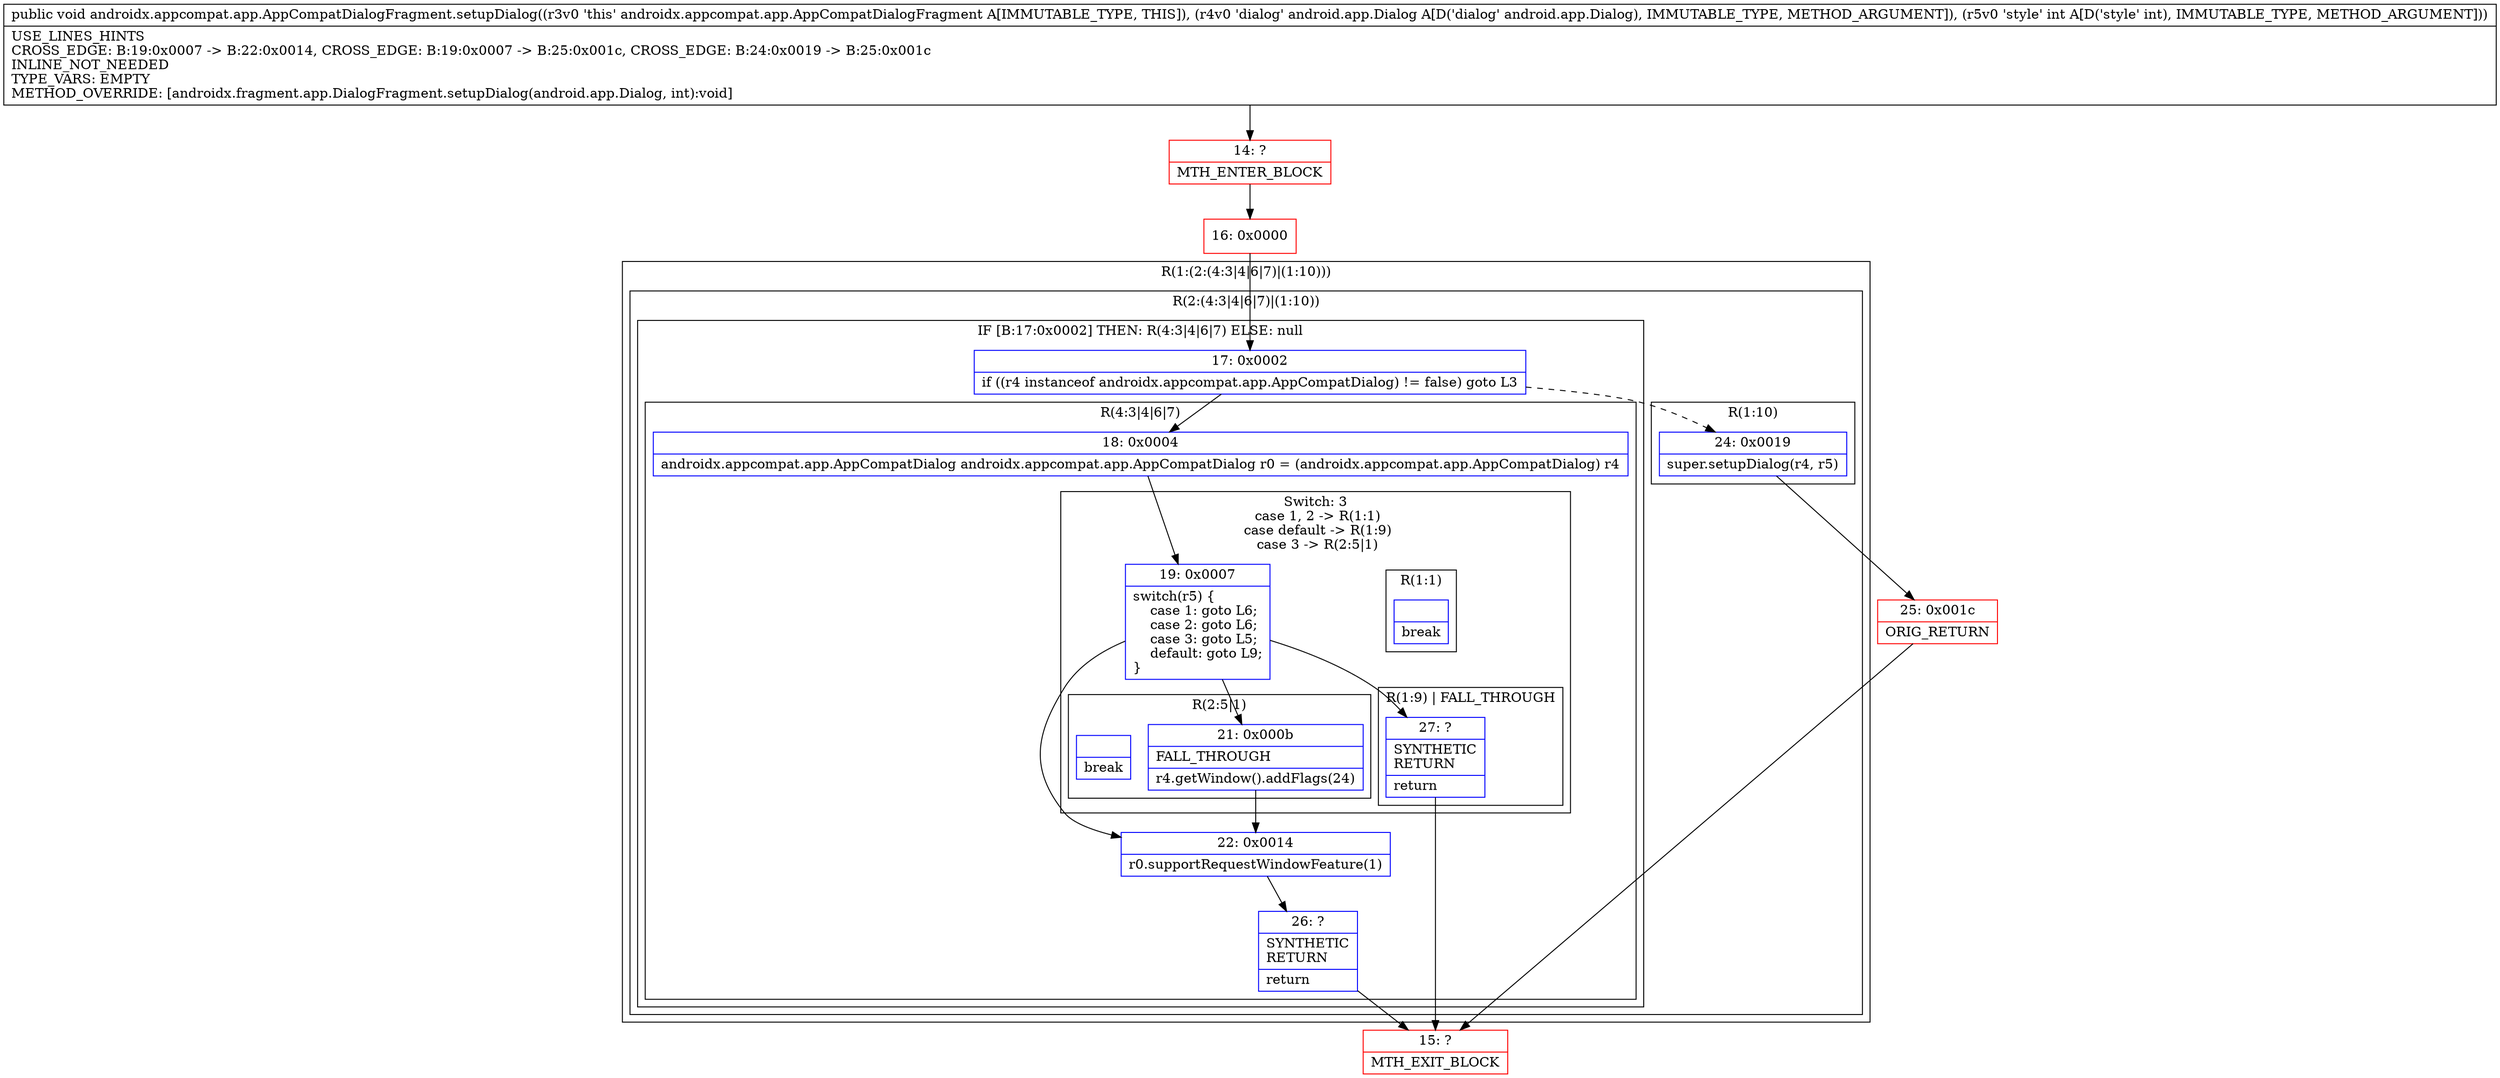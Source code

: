 digraph "CFG forandroidx.appcompat.app.AppCompatDialogFragment.setupDialog(Landroid\/app\/Dialog;I)V" {
subgraph cluster_Region_2715095 {
label = "R(1:(2:(4:3|4|6|7)|(1:10)))";
node [shape=record,color=blue];
subgraph cluster_Region_259540940 {
label = "R(2:(4:3|4|6|7)|(1:10))";
node [shape=record,color=blue];
subgraph cluster_IfRegion_359336216 {
label = "IF [B:17:0x0002] THEN: R(4:3|4|6|7) ELSE: null";
node [shape=record,color=blue];
Node_17 [shape=record,label="{17\:\ 0x0002|if ((r4 instanceof androidx.appcompat.app.AppCompatDialog) != false) goto L3\l}"];
subgraph cluster_Region_1668835694 {
label = "R(4:3|4|6|7)";
node [shape=record,color=blue];
Node_18 [shape=record,label="{18\:\ 0x0004|androidx.appcompat.app.AppCompatDialog androidx.appcompat.app.AppCompatDialog r0 = (androidx.appcompat.app.AppCompatDialog) r4\l}"];
subgraph cluster_SwitchRegion_1740556153 {
label = "Switch: 3
 case 1, 2 -> R(1:1)
 case default -> R(1:9)
 case 3 -> R(2:5|1)";
node [shape=record,color=blue];
Node_19 [shape=record,label="{19\:\ 0x0007|switch(r5) \{\l    case 1: goto L6;\l    case 2: goto L6;\l    case 3: goto L5;\l    default: goto L9;\l\}\l}"];
subgraph cluster_Region_741497228 {
label = "R(1:1)";
node [shape=record,color=blue];
Node_InsnContainer_1639525857 [shape=record,label="{|break\l}"];
}
subgraph cluster_Region_752339719 {
label = "R(1:9) | FALL_THROUGH\l";
node [shape=record,color=blue];
Node_27 [shape=record,label="{27\:\ ?|SYNTHETIC\lRETURN\l|return\l}"];
}
subgraph cluster_Region_1036207339 {
label = "R(2:5|1)";
node [shape=record,color=blue];
Node_21 [shape=record,label="{21\:\ 0x000b|FALL_THROUGH\l|r4.getWindow().addFlags(24)\l}"];
Node_InsnContainer_50566374 [shape=record,label="{|break\l}"];
}
}
Node_22 [shape=record,label="{22\:\ 0x0014|r0.supportRequestWindowFeature(1)\l}"];
Node_26 [shape=record,label="{26\:\ ?|SYNTHETIC\lRETURN\l|return\l}"];
}
}
subgraph cluster_Region_729642818 {
label = "R(1:10)";
node [shape=record,color=blue];
Node_24 [shape=record,label="{24\:\ 0x0019|super.setupDialog(r4, r5)\l}"];
}
}
}
Node_14 [shape=record,color=red,label="{14\:\ ?|MTH_ENTER_BLOCK\l}"];
Node_16 [shape=record,color=red,label="{16\:\ 0x0000}"];
Node_15 [shape=record,color=red,label="{15\:\ ?|MTH_EXIT_BLOCK\l}"];
Node_25 [shape=record,color=red,label="{25\:\ 0x001c|ORIG_RETURN\l}"];
MethodNode[shape=record,label="{public void androidx.appcompat.app.AppCompatDialogFragment.setupDialog((r3v0 'this' androidx.appcompat.app.AppCompatDialogFragment A[IMMUTABLE_TYPE, THIS]), (r4v0 'dialog' android.app.Dialog A[D('dialog' android.app.Dialog), IMMUTABLE_TYPE, METHOD_ARGUMENT]), (r5v0 'style' int A[D('style' int), IMMUTABLE_TYPE, METHOD_ARGUMENT]))  | USE_LINES_HINTS\lCROSS_EDGE: B:19:0x0007 \-\> B:22:0x0014, CROSS_EDGE: B:19:0x0007 \-\> B:25:0x001c, CROSS_EDGE: B:24:0x0019 \-\> B:25:0x001c\lINLINE_NOT_NEEDED\lTYPE_VARS: EMPTY\lMETHOD_OVERRIDE: [androidx.fragment.app.DialogFragment.setupDialog(android.app.Dialog, int):void]\l}"];
MethodNode -> Node_14;Node_17 -> Node_18;
Node_17 -> Node_24[style=dashed];
Node_18 -> Node_19;
Node_19 -> Node_21;
Node_19 -> Node_22;
Node_19 -> Node_27;
Node_27 -> Node_15;
Node_21 -> Node_22;
Node_22 -> Node_26;
Node_26 -> Node_15;
Node_24 -> Node_25;
Node_14 -> Node_16;
Node_16 -> Node_17;
Node_25 -> Node_15;
}

